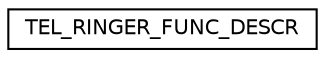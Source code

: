 digraph "Graphical Class Hierarchy"
{
  edge [fontname="Helvetica",fontsize="10",labelfontname="Helvetica",labelfontsize="10"];
  node [fontname="Helvetica",fontsize="10",shape=record];
  rankdir="LR";
  Node1 [label="TEL_RINGER_FUNC_DESCR",height=0.2,width=0.4,color="black", fillcolor="white", style="filled",URL="$struct_t_e_l___r_i_n_g_e_r___f_u_n_c___d_e_s_c_r.html"];
}
